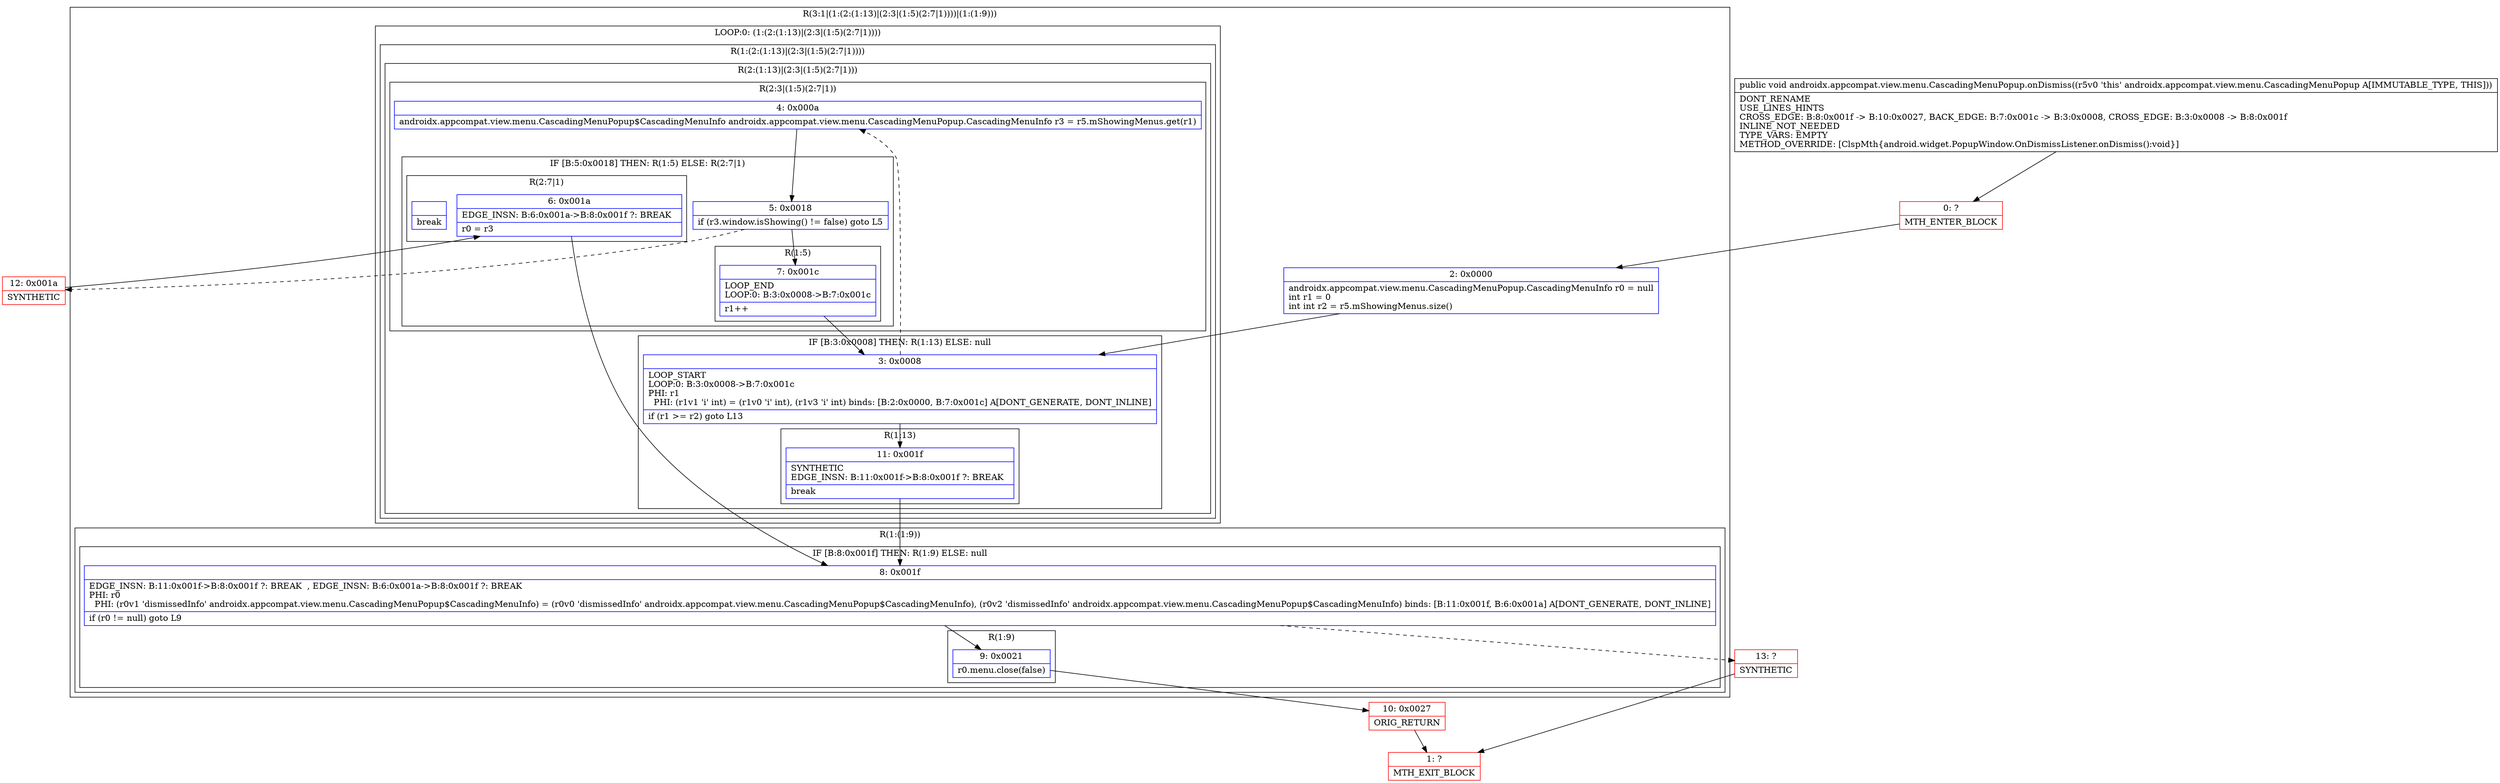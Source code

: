 digraph "CFG forandroidx.appcompat.view.menu.CascadingMenuPopup.onDismiss()V" {
subgraph cluster_Region_5906464 {
label = "R(3:1|(1:(2:(1:13)|(2:3|(1:5)(2:7|1))))|(1:(1:9)))";
node [shape=record,color=blue];
Node_2 [shape=record,label="{2\:\ 0x0000|androidx.appcompat.view.menu.CascadingMenuPopup.CascadingMenuInfo r0 = null\lint r1 = 0\lint int r2 = r5.mShowingMenus.size()\l}"];
subgraph cluster_LoopRegion_1241388441 {
label = "LOOP:0: (1:(2:(1:13)|(2:3|(1:5)(2:7|1))))";
node [shape=record,color=blue];
subgraph cluster_Region_213753408 {
label = "R(1:(2:(1:13)|(2:3|(1:5)(2:7|1))))";
node [shape=record,color=blue];
subgraph cluster_Region_137126007 {
label = "R(2:(1:13)|(2:3|(1:5)(2:7|1)))";
node [shape=record,color=blue];
subgraph cluster_IfRegion_1928764572 {
label = "IF [B:3:0x0008] THEN: R(1:13) ELSE: null";
node [shape=record,color=blue];
Node_3 [shape=record,label="{3\:\ 0x0008|LOOP_START\lLOOP:0: B:3:0x0008\-\>B:7:0x001c\lPHI: r1 \l  PHI: (r1v1 'i' int) = (r1v0 'i' int), (r1v3 'i' int) binds: [B:2:0x0000, B:7:0x001c] A[DONT_GENERATE, DONT_INLINE]\l|if (r1 \>= r2) goto L13\l}"];
subgraph cluster_Region_1348049932 {
label = "R(1:13)";
node [shape=record,color=blue];
Node_11 [shape=record,label="{11\:\ 0x001f|SYNTHETIC\lEDGE_INSN: B:11:0x001f\-\>B:8:0x001f ?: BREAK  \l|break\l}"];
}
}
subgraph cluster_Region_2111498097 {
label = "R(2:3|(1:5)(2:7|1))";
node [shape=record,color=blue];
Node_4 [shape=record,label="{4\:\ 0x000a|androidx.appcompat.view.menu.CascadingMenuPopup$CascadingMenuInfo androidx.appcompat.view.menu.CascadingMenuPopup.CascadingMenuInfo r3 = r5.mShowingMenus.get(r1)\l}"];
subgraph cluster_IfRegion_1065666030 {
label = "IF [B:5:0x0018] THEN: R(1:5) ELSE: R(2:7|1)";
node [shape=record,color=blue];
Node_5 [shape=record,label="{5\:\ 0x0018|if (r3.window.isShowing() != false) goto L5\l}"];
subgraph cluster_Region_928972495 {
label = "R(1:5)";
node [shape=record,color=blue];
Node_7 [shape=record,label="{7\:\ 0x001c|LOOP_END\lLOOP:0: B:3:0x0008\-\>B:7:0x001c\l|r1++\l}"];
}
subgraph cluster_Region_1709441329 {
label = "R(2:7|1)";
node [shape=record,color=blue];
Node_6 [shape=record,label="{6\:\ 0x001a|EDGE_INSN: B:6:0x001a\-\>B:8:0x001f ?: BREAK  \l|r0 = r3\l}"];
Node_InsnContainer_1764886851 [shape=record,label="{|break\l}"];
}
}
}
}
}
}
subgraph cluster_Region_152946107 {
label = "R(1:(1:9))";
node [shape=record,color=blue];
subgraph cluster_IfRegion_752123621 {
label = "IF [B:8:0x001f] THEN: R(1:9) ELSE: null";
node [shape=record,color=blue];
Node_8 [shape=record,label="{8\:\ 0x001f|EDGE_INSN: B:11:0x001f\-\>B:8:0x001f ?: BREAK  , EDGE_INSN: B:6:0x001a\-\>B:8:0x001f ?: BREAK  \lPHI: r0 \l  PHI: (r0v1 'dismissedInfo' androidx.appcompat.view.menu.CascadingMenuPopup$CascadingMenuInfo) = (r0v0 'dismissedInfo' androidx.appcompat.view.menu.CascadingMenuPopup$CascadingMenuInfo), (r0v2 'dismissedInfo' androidx.appcompat.view.menu.CascadingMenuPopup$CascadingMenuInfo) binds: [B:11:0x001f, B:6:0x001a] A[DONT_GENERATE, DONT_INLINE]\l|if (r0 != null) goto L9\l}"];
subgraph cluster_Region_1725208853 {
label = "R(1:9)";
node [shape=record,color=blue];
Node_9 [shape=record,label="{9\:\ 0x0021|r0.menu.close(false)\l}"];
}
}
}
}
Node_0 [shape=record,color=red,label="{0\:\ ?|MTH_ENTER_BLOCK\l}"];
Node_12 [shape=record,color=red,label="{12\:\ 0x001a|SYNTHETIC\l}"];
Node_10 [shape=record,color=red,label="{10\:\ 0x0027|ORIG_RETURN\l}"];
Node_1 [shape=record,color=red,label="{1\:\ ?|MTH_EXIT_BLOCK\l}"];
Node_13 [shape=record,color=red,label="{13\:\ ?|SYNTHETIC\l}"];
MethodNode[shape=record,label="{public void androidx.appcompat.view.menu.CascadingMenuPopup.onDismiss((r5v0 'this' androidx.appcompat.view.menu.CascadingMenuPopup A[IMMUTABLE_TYPE, THIS]))  | DONT_RENAME\lUSE_LINES_HINTS\lCROSS_EDGE: B:8:0x001f \-\> B:10:0x0027, BACK_EDGE: B:7:0x001c \-\> B:3:0x0008, CROSS_EDGE: B:3:0x0008 \-\> B:8:0x001f\lINLINE_NOT_NEEDED\lTYPE_VARS: EMPTY\lMETHOD_OVERRIDE: [ClspMth\{android.widget.PopupWindow.OnDismissListener.onDismiss():void\}]\l}"];
MethodNode -> Node_0;Node_2 -> Node_3;
Node_3 -> Node_4[style=dashed];
Node_3 -> Node_11;
Node_11 -> Node_8;
Node_4 -> Node_5;
Node_5 -> Node_7;
Node_5 -> Node_12[style=dashed];
Node_7 -> Node_3;
Node_6 -> Node_8;
Node_8 -> Node_9;
Node_8 -> Node_13[style=dashed];
Node_9 -> Node_10;
Node_0 -> Node_2;
Node_12 -> Node_6;
Node_10 -> Node_1;
Node_13 -> Node_1;
}

